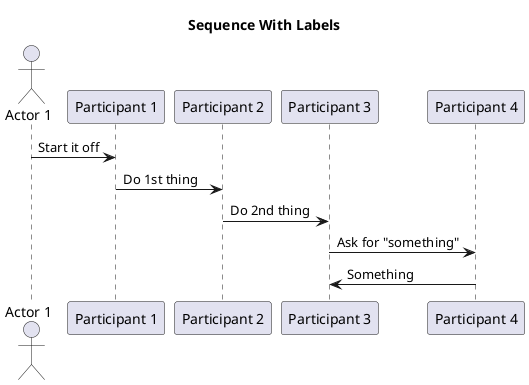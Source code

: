 @startuml SequenceDiagramWithLabels

title Sequence With Labels

actor "Actor 1" as actor_1
participant "Participant 1" as participant_1
participant "Participant 2" as participant_2
participant "Participant 3" as participant_3
participant "Participant 4" as participant_4

actor_1 -> participant_1 : Start it off
participant_1 -> participant_2 : Do 1st thing
participant_2 -> participant_3 : Do 2nd thing
participant_3 -> participant_4 : Ask for "something"
participant_3 <- participant_4 : Something

' NOTES:
' - No lifeline

@enduml
